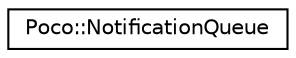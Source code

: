 digraph "Graphical Class Hierarchy"
{
 // LATEX_PDF_SIZE
  edge [fontname="Helvetica",fontsize="10",labelfontname="Helvetica",labelfontsize="10"];
  node [fontname="Helvetica",fontsize="10",shape=record];
  rankdir="LR";
  Node0 [label="Poco::NotificationQueue",height=0.2,width=0.4,color="black", fillcolor="white", style="filled",URL="$classPoco_1_1NotificationQueue.html",tooltip=" "];
}
